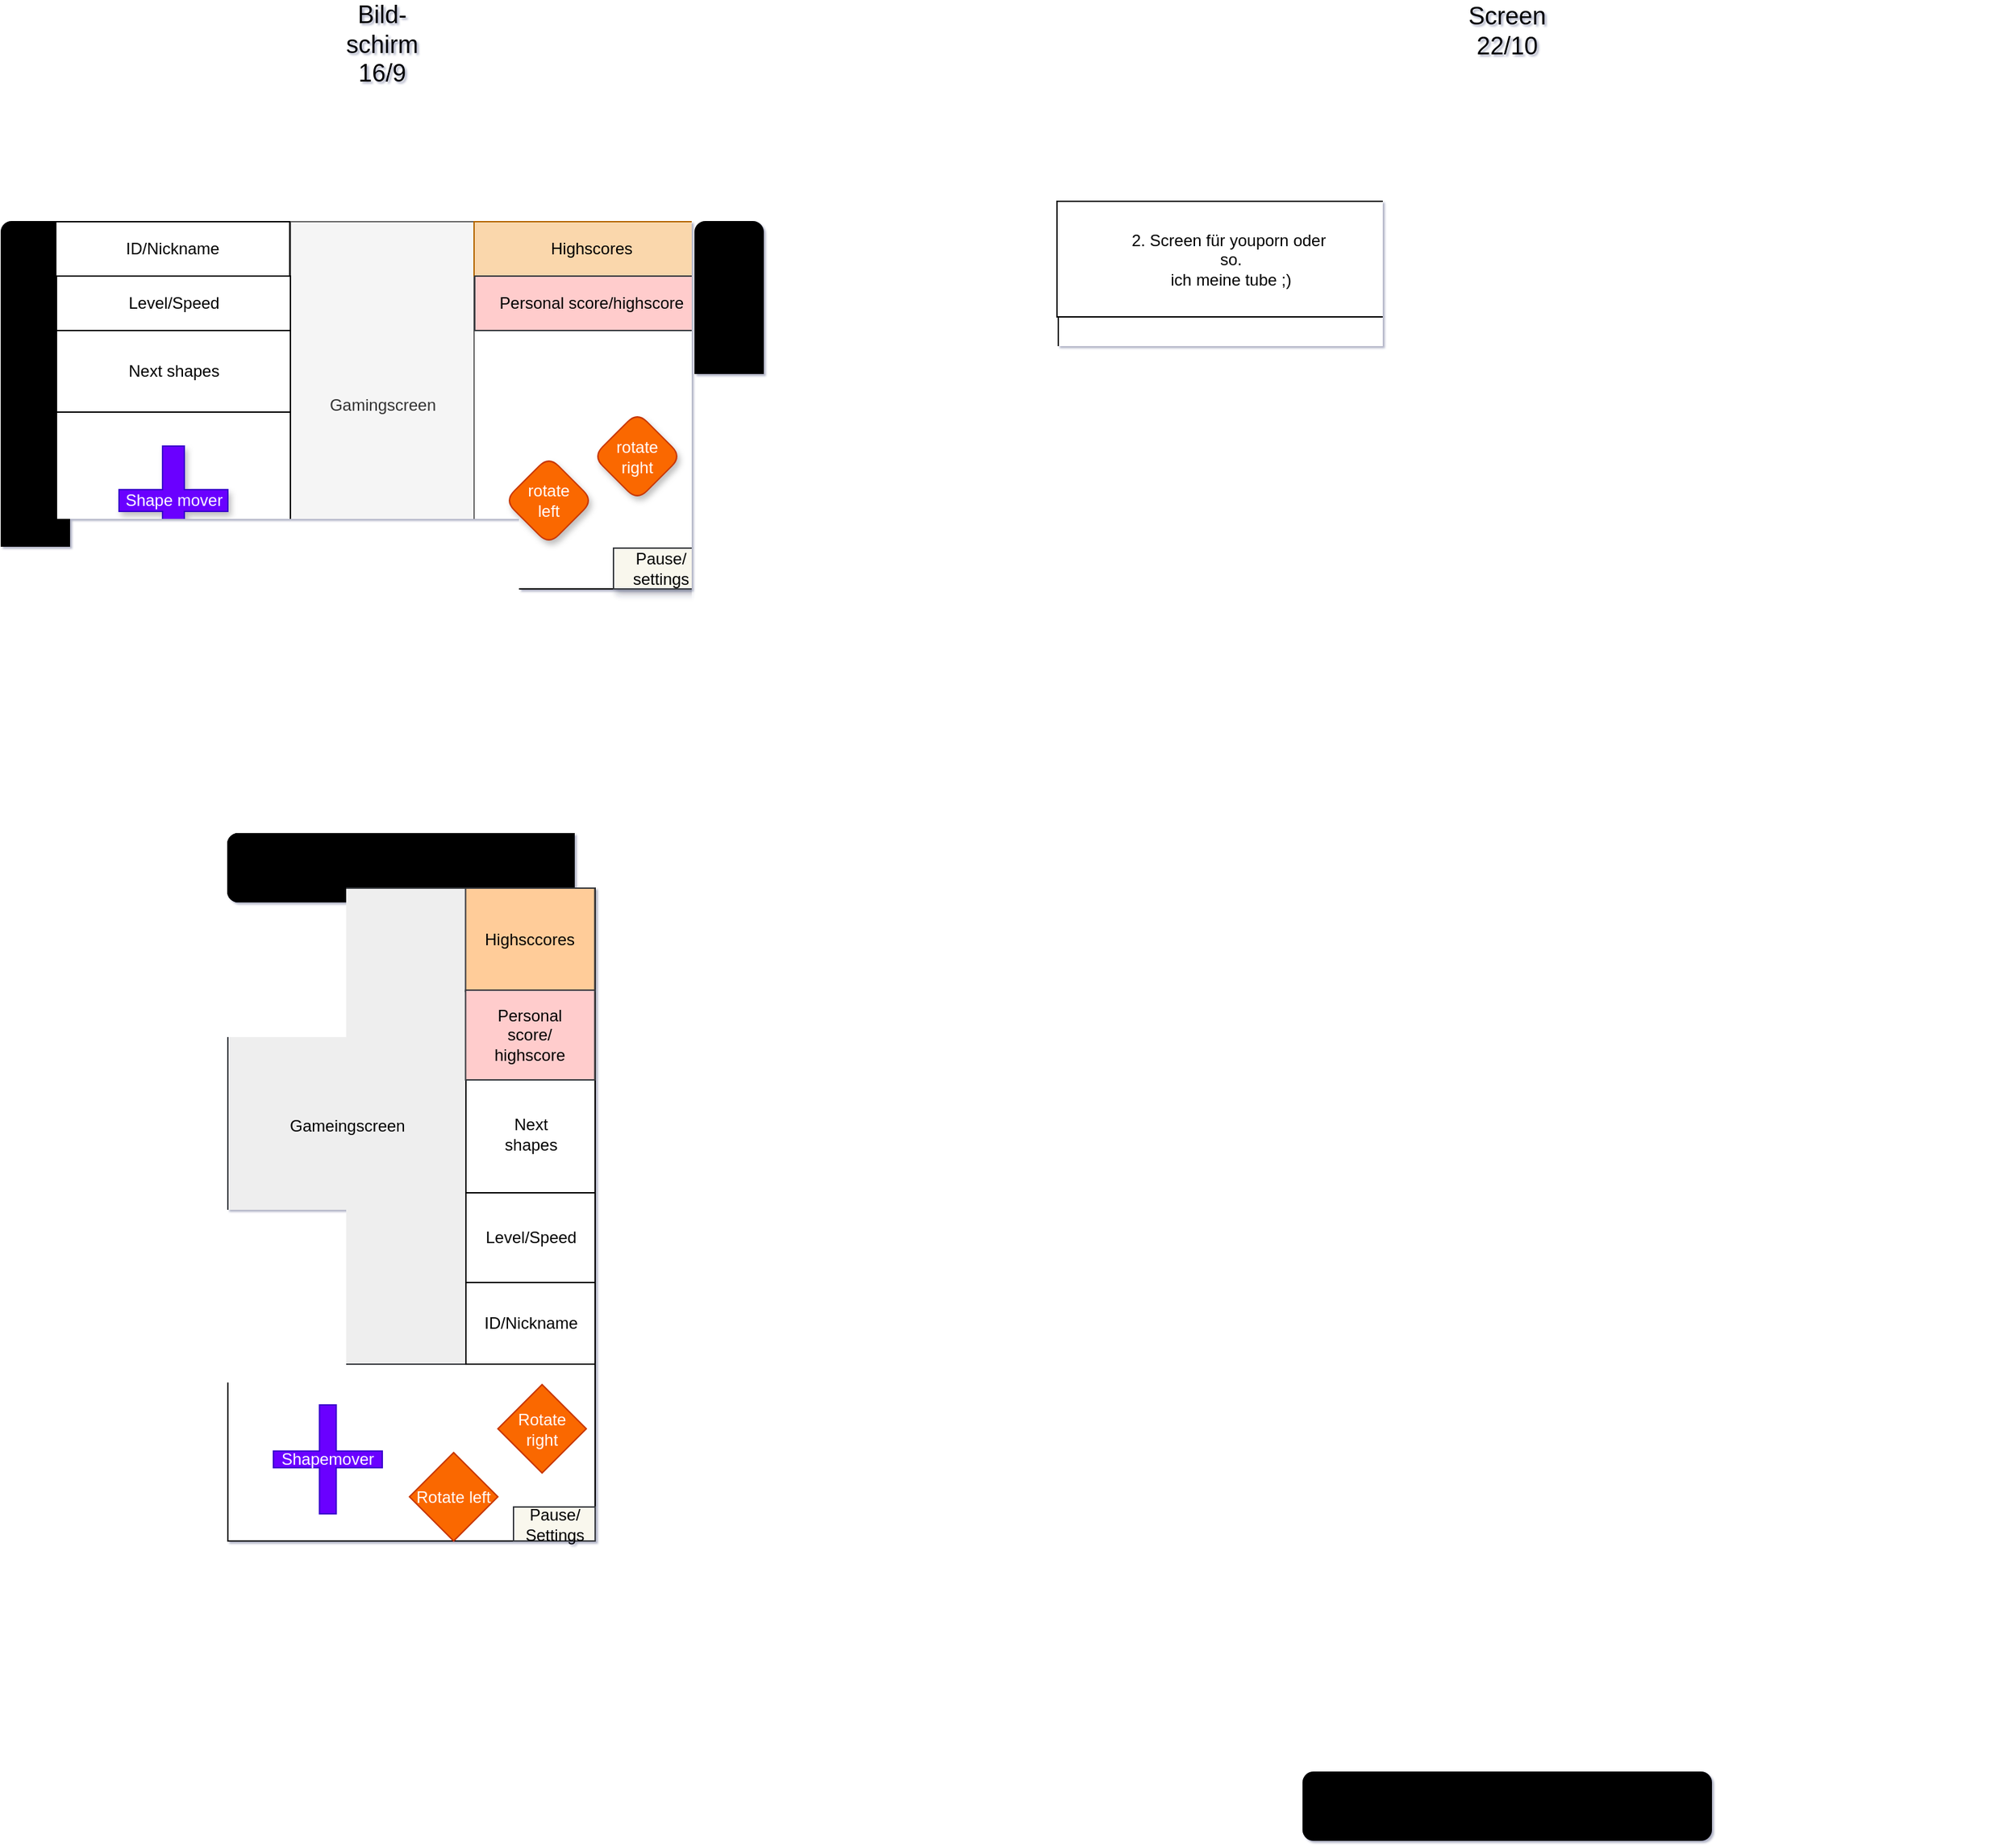 <mxfile version="14.4.2" type="device"><diagram id="A-zxvVNkBxOgzproccFd" name="Seite-1"><mxGraphModel dx="1536" dy="1044" grid="1" gridSize="10" guides="1" tooltips="1" connect="1" arrows="1" fold="1" page="1" pageScale="1" pageWidth="827" pageHeight="1169" background="none" math="0" shadow="1"><root><mxCell id="0"/><mxCell id="1" parent="0"/><mxCell id="hMF7HG-Jt5NQ6egZfnup-37" value="" style="rounded=1;whiteSpace=wrap;html=1;fillColor=#000000;direction=south;" vertex="1" parent="1"><mxGeometry x="1091" y="620" width="300" height="50" as="geometry"/></mxCell><mxCell id="hMF7HG-Jt5NQ6egZfnup-36" value="" style="rounded=1;whiteSpace=wrap;html=1;fillColor=#000000;direction=south;" vertex="1" parent="1"><mxGeometry x="1091" y="1310" width="300" height="50" as="geometry"/></mxCell><mxCell id="hMF7HG-Jt5NQ6egZfnup-32" value="" style="rounded=1;whiteSpace=wrap;html=1;fillColor=#000000;" vertex="1" parent="1"><mxGeometry x="1560" y="155" width="50" height="300" as="geometry"/></mxCell><mxCell id="hMF7HG-Jt5NQ6egZfnup-31" value="" style="rounded=1;whiteSpace=wrap;html=1;fillColor=#000000;" vertex="1" parent="1"><mxGeometry x="861" y="155" width="50" height="300" as="geometry"/></mxCell><mxCell id="LK2-ITjYSWJ4ELH8rmy3-1" value="" style="rounded=1;whiteSpace=wrap;html=1;fillColor=#000000;" parent="1" vertex="1"><mxGeometry x="134" y="170" width="50" height="270" as="geometry"/></mxCell><mxCell id="hMF7HG-Jt5NQ6egZfnup-23" value="" style="rounded=1;whiteSpace=wrap;html=1;direction=south;fillColor=#000000;" vertex="1" parent="1"><mxGeometry x="300.5" y="1130" width="270" height="50" as="geometry"/></mxCell><mxCell id="hMF7HG-Jt5NQ6egZfnup-24" value="" style="rounded=1;whiteSpace=wrap;html=1;direction=south;fillColor=#000000;" vertex="1" parent="1"><mxGeometry x="300.5" y="620" width="270" height="50" as="geometry"/></mxCell><mxCell id="hMF7HG-Jt5NQ6egZfnup-25" value="" style="rounded=1;whiteSpace=wrap;html=1;fillColor=#000000;" vertex="1" parent="1"><mxGeometry x="644" y="170" width="50" height="270" as="geometry"/></mxCell><mxCell id="hMF7HG-Jt5NQ6egZfnup-21" value="" style="rounded=1;whiteSpace=wrap;html=1;direction=south;fillColor=#000000;" vertex="1" parent="1"><mxGeometry x="300.5" y="1130" width="270" height="50" as="geometry"/></mxCell><mxCell id="hMF7HG-Jt5NQ6egZfnup-22" value="" style="rounded=1;whiteSpace=wrap;html=1;direction=south;fillColor=#000000;" vertex="1" parent="1"><mxGeometry x="300.5" y="620" width="270" height="50" as="geometry"/></mxCell><mxCell id="LK2-ITjYSWJ4ELH8rmy3-2" value="" style="rounded=1;whiteSpace=wrap;html=1;fillColor=#000000;" parent="1" vertex="1"><mxGeometry x="644" y="170" width="50" height="270" as="geometry"/></mxCell><mxCell id="tGzolJ6zgcAbNML8atJ1-1" value="&lt;font style=&quot;font-size: 18px&quot;&gt;Bild-schirm 16/9&lt;/font&gt;" style="text;html=1;strokeColor=none;fillColor=none;align=center;verticalAlign=middle;whiteSpace=wrap;rounded=0;" parent="1" vertex="1"><mxGeometry x="394" y="30" width="40" height="20" as="geometry"/></mxCell><mxCell id="tGzolJ6zgcAbNML8atJ1-4" value="" style="rounded=0;whiteSpace=wrap;html=1;shadow=0;" parent="1" vertex="1"><mxGeometry x="174" y="170" width="480" height="270" as="geometry"/></mxCell><mxCell id="tGzolJ6zgcAbNML8atJ1-7" value="Gamingscreen" style="rounded=0;whiteSpace=wrap;html=1;shadow=0;aspect=fixed;fillColor=#f5f5f5;strokeColor=#666666;fontColor=#333333;" parent="1" vertex="1"><mxGeometry x="346.5" y="170" width="135" height="270" as="geometry"/></mxCell><mxCell id="tGzolJ6zgcAbNML8atJ1-13" value="ID/Nickname" style="rounded=0;whiteSpace=wrap;html=1;shadow=0;" parent="1" vertex="1"><mxGeometry x="174" y="170" width="172" height="40" as="geometry"/></mxCell><mxCell id="tGzolJ6zgcAbNML8atJ1-14" value="Level/Speed" style="rounded=0;whiteSpace=wrap;html=1;shadow=0;" parent="1" vertex="1"><mxGeometry x="174.5" y="210" width="172" height="40" as="geometry"/></mxCell><mxCell id="tGzolJ6zgcAbNML8atJ1-15" value="Next shapes" style="rounded=0;whiteSpace=wrap;html=1;shadow=0;" parent="1" vertex="1"><mxGeometry x="174.5" y="250" width="172" height="60" as="geometry"/></mxCell><mxCell id="tGzolJ6zgcAbNML8atJ1-16" value="Highscores" style="rounded=0;whiteSpace=wrap;html=1;shadow=0;fillColor=#fad7ac;strokeColor=#b46504;" parent="1" vertex="1"><mxGeometry x="481.5" y="170" width="172" height="40" as="geometry"/></mxCell><mxCell id="tGzolJ6zgcAbNML8atJ1-19" value="" style="rounded=0;whiteSpace=wrap;html=1;shadow=0;" parent="1" vertex="1"><mxGeometry x="174.5" y="310" width="172" height="130" as="geometry"/></mxCell><mxCell id="tGzolJ6zgcAbNML8atJ1-23" value="Shape mover" style="shape=cross;whiteSpace=wrap;html=1;shadow=1;fillColor=#6a00ff;strokeColor=#3700CC;fontColor=#ffffff;" parent="1" vertex="1"><mxGeometry x="220.5" y="335" width="80" height="80" as="geometry"/></mxCell><mxCell id="tGzolJ6zgcAbNML8atJ1-25" value="rotate&lt;br&gt;left" style="rhombus;whiteSpace=wrap;html=1;shadow=1;aspect=fixed;rounded=1;fillColor=#fa6800;strokeColor=#C73500;fontColor=#ffffff;" parent="1" vertex="1"><mxGeometry x="504" y="342.5" width="65" height="65" as="geometry"/></mxCell><mxCell id="tGzolJ6zgcAbNML8atJ1-26" value="rotate&lt;br&gt;right" style="rhombus;whiteSpace=wrap;html=1;shadow=1;aspect=fixed;rounded=1;fillColor=#fa6800;strokeColor=#C73500;fontColor=#ffffff;" parent="1" vertex="1"><mxGeometry x="569" y="310" width="65" height="65" as="geometry"/></mxCell><mxCell id="tGzolJ6zgcAbNML8atJ1-28" value="Personal score/highscore" style="rounded=0;whiteSpace=wrap;html=1;shadow=0;fillColor=#ffcccc;strokeColor=#36393d;" parent="1" vertex="1"><mxGeometry x="482" y="210" width="172" height="40" as="geometry"/></mxCell><mxCell id="tGzolJ6zgcAbNML8atJ1-29" value="Pause/&lt;br&gt;settings" style="rounded=0;whiteSpace=wrap;html=1;shadow=1;fillColor=#f9f7ed;strokeColor=#36393d;" parent="1" vertex="1"><mxGeometry x="584" y="410" width="70" height="30" as="geometry"/></mxCell><mxCell id="hMF7HG-Jt5NQ6egZfnup-1" value="" style="rounded=0;whiteSpace=wrap;html=1;shadow=0;direction=south;" vertex="1" parent="1"><mxGeometry x="300.5" y="660" width="270" height="480" as="geometry"/></mxCell><mxCell id="hMF7HG-Jt5NQ6egZfnup-2" value="Gameingscreen&lt;br&gt;" style="rounded=0;whiteSpace=wrap;html=1;aspect=fixed;fillColor=#eeeeee;strokeColor=#36393d;" vertex="1" parent="1"><mxGeometry x="300.5" y="660" width="175" height="350" as="geometry"/></mxCell><mxCell id="hMF7HG-Jt5NQ6egZfnup-3" value="Highsccores" style="rounded=0;whiteSpace=wrap;html=1;fillColor=#ffcc99;strokeColor=#36393d;" vertex="1" parent="1"><mxGeometry x="475.25" y="660" width="95" height="76" as="geometry"/></mxCell><mxCell id="hMF7HG-Jt5NQ6egZfnup-8" value="Next&lt;br&gt;shapes" style="rounded=0;whiteSpace=wrap;html=1;" vertex="1" parent="1"><mxGeometry x="475.5" y="798" width="95" height="86" as="geometry"/></mxCell><mxCell id="hMF7HG-Jt5NQ6egZfnup-9" value="Personal &lt;br&gt;score/&lt;br&gt;highscore" style="rounded=0;whiteSpace=wrap;html=1;fillColor=#ffcccc;strokeColor=#36393d;" vertex="1" parent="1"><mxGeometry x="475.25" y="735" width="95" height="66" as="geometry"/></mxCell><mxCell id="hMF7HG-Jt5NQ6egZfnup-10" value="Level/Speed" style="rounded=0;whiteSpace=wrap;html=1;" vertex="1" parent="1"><mxGeometry x="475.5" y="884" width="95" height="66" as="geometry"/></mxCell><mxCell id="hMF7HG-Jt5NQ6egZfnup-11" value="ID/Nickname" style="rounded=0;whiteSpace=wrap;html=1;" vertex="1" parent="1"><mxGeometry x="475.5" y="950" width="95" height="60" as="geometry"/></mxCell><mxCell id="hMF7HG-Jt5NQ6egZfnup-15" value="Rotate&lt;br&gt;right" style="rhombus;whiteSpace=wrap;html=1;aspect=fixed;fillColor=#fa6800;strokeColor=#C73500;fontColor=#ffffff;" vertex="1" parent="1"><mxGeometry x="499" y="1025" width="65" height="65" as="geometry"/></mxCell><mxCell id="hMF7HG-Jt5NQ6egZfnup-16" value="Rotate left" style="rhombus;whiteSpace=wrap;html=1;aspect=fixed;fillColor=#fa6800;strokeColor=#C73500;fontColor=#ffffff;" vertex="1" parent="1"><mxGeometry x="434" y="1075" width="65" height="65" as="geometry"/></mxCell><mxCell id="hMF7HG-Jt5NQ6egZfnup-17" value="Pause/&lt;br&gt;Settings" style="rounded=0;whiteSpace=wrap;html=1;fillColor=#f9f7ed;strokeColor=#36393d;" vertex="1" parent="1"><mxGeometry x="510.5" y="1115" width="60" height="25" as="geometry"/></mxCell><mxCell id="hMF7HG-Jt5NQ6egZfnup-18" value="Shapemover" style="shape=cross;whiteSpace=wrap;html=1;fillColor=#6a00ff;strokeColor=#3700CC;fontColor=#ffffff;size=0.154;" vertex="1" parent="1"><mxGeometry x="334" y="1040" width="80" height="80" as="geometry"/></mxCell><mxCell id="hMF7HG-Jt5NQ6egZfnup-27" value="&lt;font style=&quot;font-size: 18px&quot;&gt;Screen&lt;br&gt;22/10&lt;/font&gt;" style="text;html=1;strokeColor=none;fillColor=none;align=center;verticalAlign=middle;whiteSpace=wrap;rounded=0;" vertex="1" parent="1"><mxGeometry x="1221" y="20" width="40" height="20" as="geometry"/></mxCell><mxCell id="hMF7HG-Jt5NQ6egZfnup-30" value="" style="rounded=0;whiteSpace=wrap;html=1;strokeColor=#000000;fillColor=#FFFFFF;aspect=fixed;" vertex="1" parent="1"><mxGeometry x="911" y="155" width="660" height="300" as="geometry"/></mxCell><mxCell id="hMF7HG-Jt5NQ6egZfnup-34" value="" style="rounded=0;whiteSpace=wrap;html=1;strokeColor=#000000;fillColor=#FFFFFF;aspect=fixed;" vertex="1" parent="1"><mxGeometry x="1166" y="155" width="150" height="300" as="geometry"/></mxCell><mxCell id="hMF7HG-Jt5NQ6egZfnup-35" value="" style="rounded=0;whiteSpace=wrap;html=1;strokeColor=#000000;fillColor=#FFFFFF;aspect=fixed;direction=south;" vertex="1" parent="1"><mxGeometry x="1091" y="660" width="300" height="660" as="geometry"/></mxCell><mxCell id="hMF7HG-Jt5NQ6egZfnup-40" value="" style="rhombus;whiteSpace=wrap;html=1;strokeColor=#000000;fillColor=#FFFFFF;" vertex="1" parent="1"><mxGeometry x="1470" y="335" width="80" height="80" as="geometry"/></mxCell><mxCell id="hMF7HG-Jt5NQ6egZfnup-41" value="" style="rhombus;whiteSpace=wrap;html=1;strokeColor=#000000;fillColor=#FFFFFF;" vertex="1" parent="1"><mxGeometry x="1370" y="375" width="80" height="80" as="geometry"/></mxCell><mxCell id="hMF7HG-Jt5NQ6egZfnup-44" value="2. Screen für youporn oder&amp;nbsp;&lt;br&gt;so.&lt;br&gt;ich meine tube ;)" style="rounded=0;whiteSpace=wrap;html=1;strokeColor=#000000;fillColor=#FFFFFF;" vertex="1" parent="1"><mxGeometry x="910" y="155" width="256" height="85" as="geometry"/></mxCell></root></mxGraphModel></diagram></mxfile>